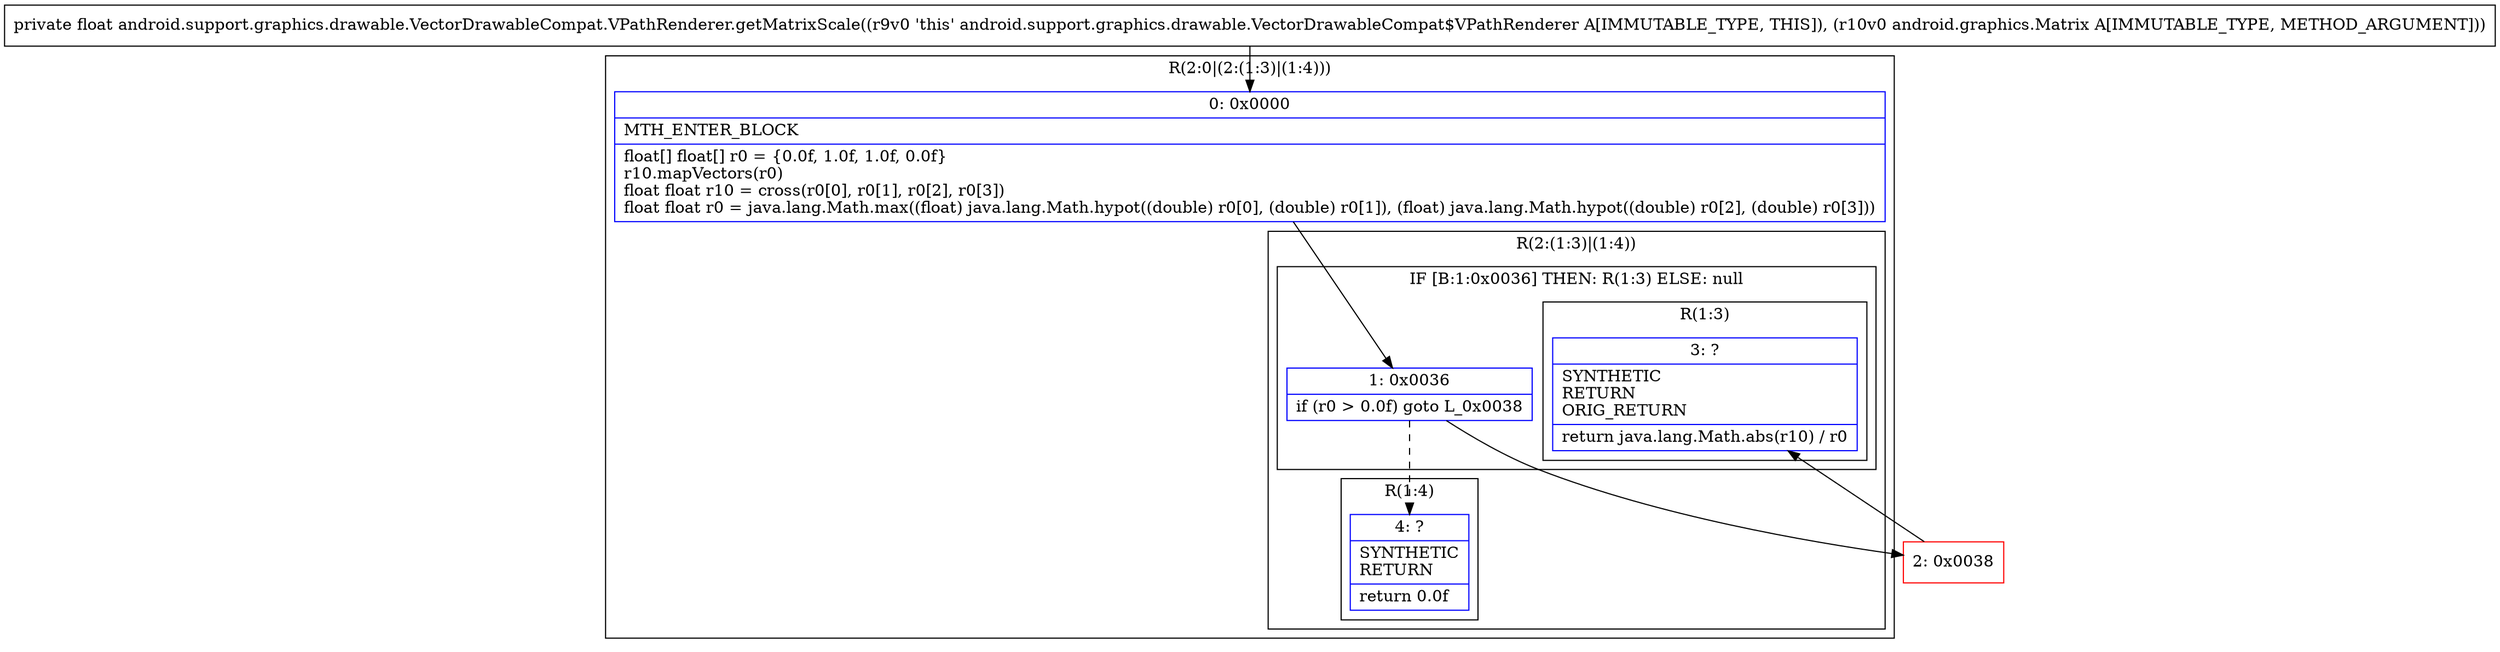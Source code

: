 digraph "CFG forandroid.support.graphics.drawable.VectorDrawableCompat.VPathRenderer.getMatrixScale(Landroid\/graphics\/Matrix;)F" {
subgraph cluster_Region_2123684136 {
label = "R(2:0|(2:(1:3)|(1:4)))";
node [shape=record,color=blue];
Node_0 [shape=record,label="{0\:\ 0x0000|MTH_ENTER_BLOCK\l|float[] float[] r0 = \{0.0f, 1.0f, 1.0f, 0.0f\}\lr10.mapVectors(r0)\lfloat float r10 = cross(r0[0], r0[1], r0[2], r0[3])\lfloat float r0 = java.lang.Math.max((float) java.lang.Math.hypot((double) r0[0], (double) r0[1]), (float) java.lang.Math.hypot((double) r0[2], (double) r0[3]))\l}"];
subgraph cluster_Region_1405528519 {
label = "R(2:(1:3)|(1:4))";
node [shape=record,color=blue];
subgraph cluster_IfRegion_1024701274 {
label = "IF [B:1:0x0036] THEN: R(1:3) ELSE: null";
node [shape=record,color=blue];
Node_1 [shape=record,label="{1\:\ 0x0036|if (r0 \> 0.0f) goto L_0x0038\l}"];
subgraph cluster_Region_979169911 {
label = "R(1:3)";
node [shape=record,color=blue];
Node_3 [shape=record,label="{3\:\ ?|SYNTHETIC\lRETURN\lORIG_RETURN\l|return java.lang.Math.abs(r10) \/ r0\l}"];
}
}
subgraph cluster_Region_1442921050 {
label = "R(1:4)";
node [shape=record,color=blue];
Node_4 [shape=record,label="{4\:\ ?|SYNTHETIC\lRETURN\l|return 0.0f\l}"];
}
}
}
Node_2 [shape=record,color=red,label="{2\:\ 0x0038}"];
MethodNode[shape=record,label="{private float android.support.graphics.drawable.VectorDrawableCompat.VPathRenderer.getMatrixScale((r9v0 'this' android.support.graphics.drawable.VectorDrawableCompat$VPathRenderer A[IMMUTABLE_TYPE, THIS]), (r10v0 android.graphics.Matrix A[IMMUTABLE_TYPE, METHOD_ARGUMENT])) }"];
MethodNode -> Node_0;
Node_0 -> Node_1;
Node_1 -> Node_2;
Node_1 -> Node_4[style=dashed];
Node_2 -> Node_3;
}

